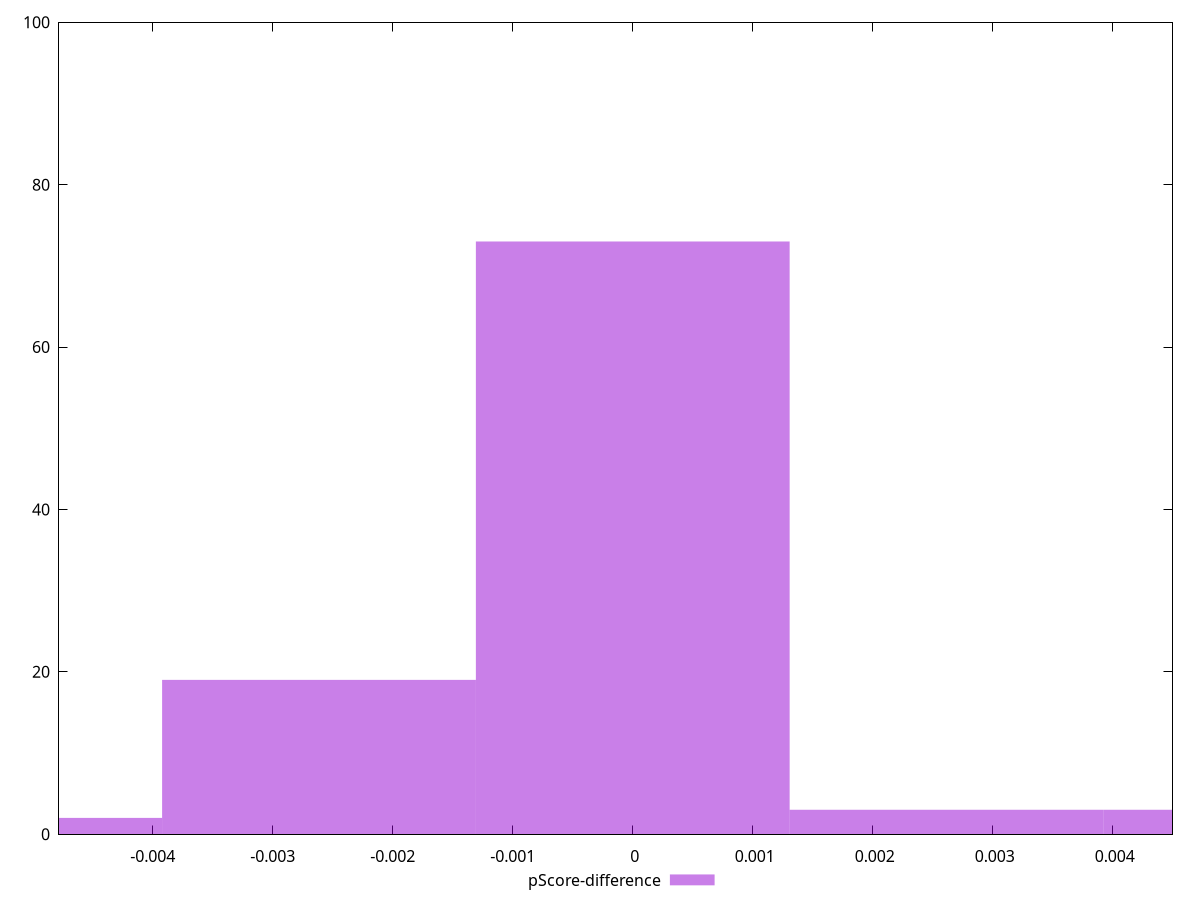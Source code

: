 reset

$pScoreDifference <<EOF
0.005229104715868819 3
-0.005229104715868819 2
-0.0026145523579344096 19
0 73
0.0026145523579344096 3
EOF

set key outside below
set boxwidth 0.0026145523579344096
set xrange [-0.004780908585234833:0.004497461858212537]
set yrange [0:100]
set trange [0:100]
set style fill transparent solid 0.5 noborder
set terminal svg size 640, 490 enhanced background rgb 'white'
set output "report_00019_2021-02-10T18-14-37.922Z//mainthread-work-breakdown/samples/pages+cached+noadtech+nomedia/pScore-difference/histogram.svg"

plot $pScoreDifference title "pScore-difference" with boxes

reset
